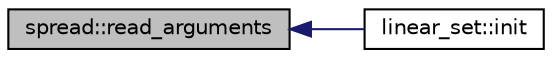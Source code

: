 digraph "spread::read_arguments"
{
  edge [fontname="Helvetica",fontsize="10",labelfontname="Helvetica",labelfontsize="10"];
  node [fontname="Helvetica",fontsize="10",shape=record];
  rankdir="LR";
  Node2778 [label="spread::read_arguments",height=0.2,width=0.4,color="black", fillcolor="grey75", style="filled", fontcolor="black"];
  Node2778 -> Node2779 [dir="back",color="midnightblue",fontsize="10",style="solid",fontname="Helvetica"];
  Node2779 [label="linear_set::init",height=0.2,width=0.4,color="black", fillcolor="white", style="filled",URL="$dd/d86/classlinear__set.html#a7ab24e84423749047d5465cb15505475"];
}
